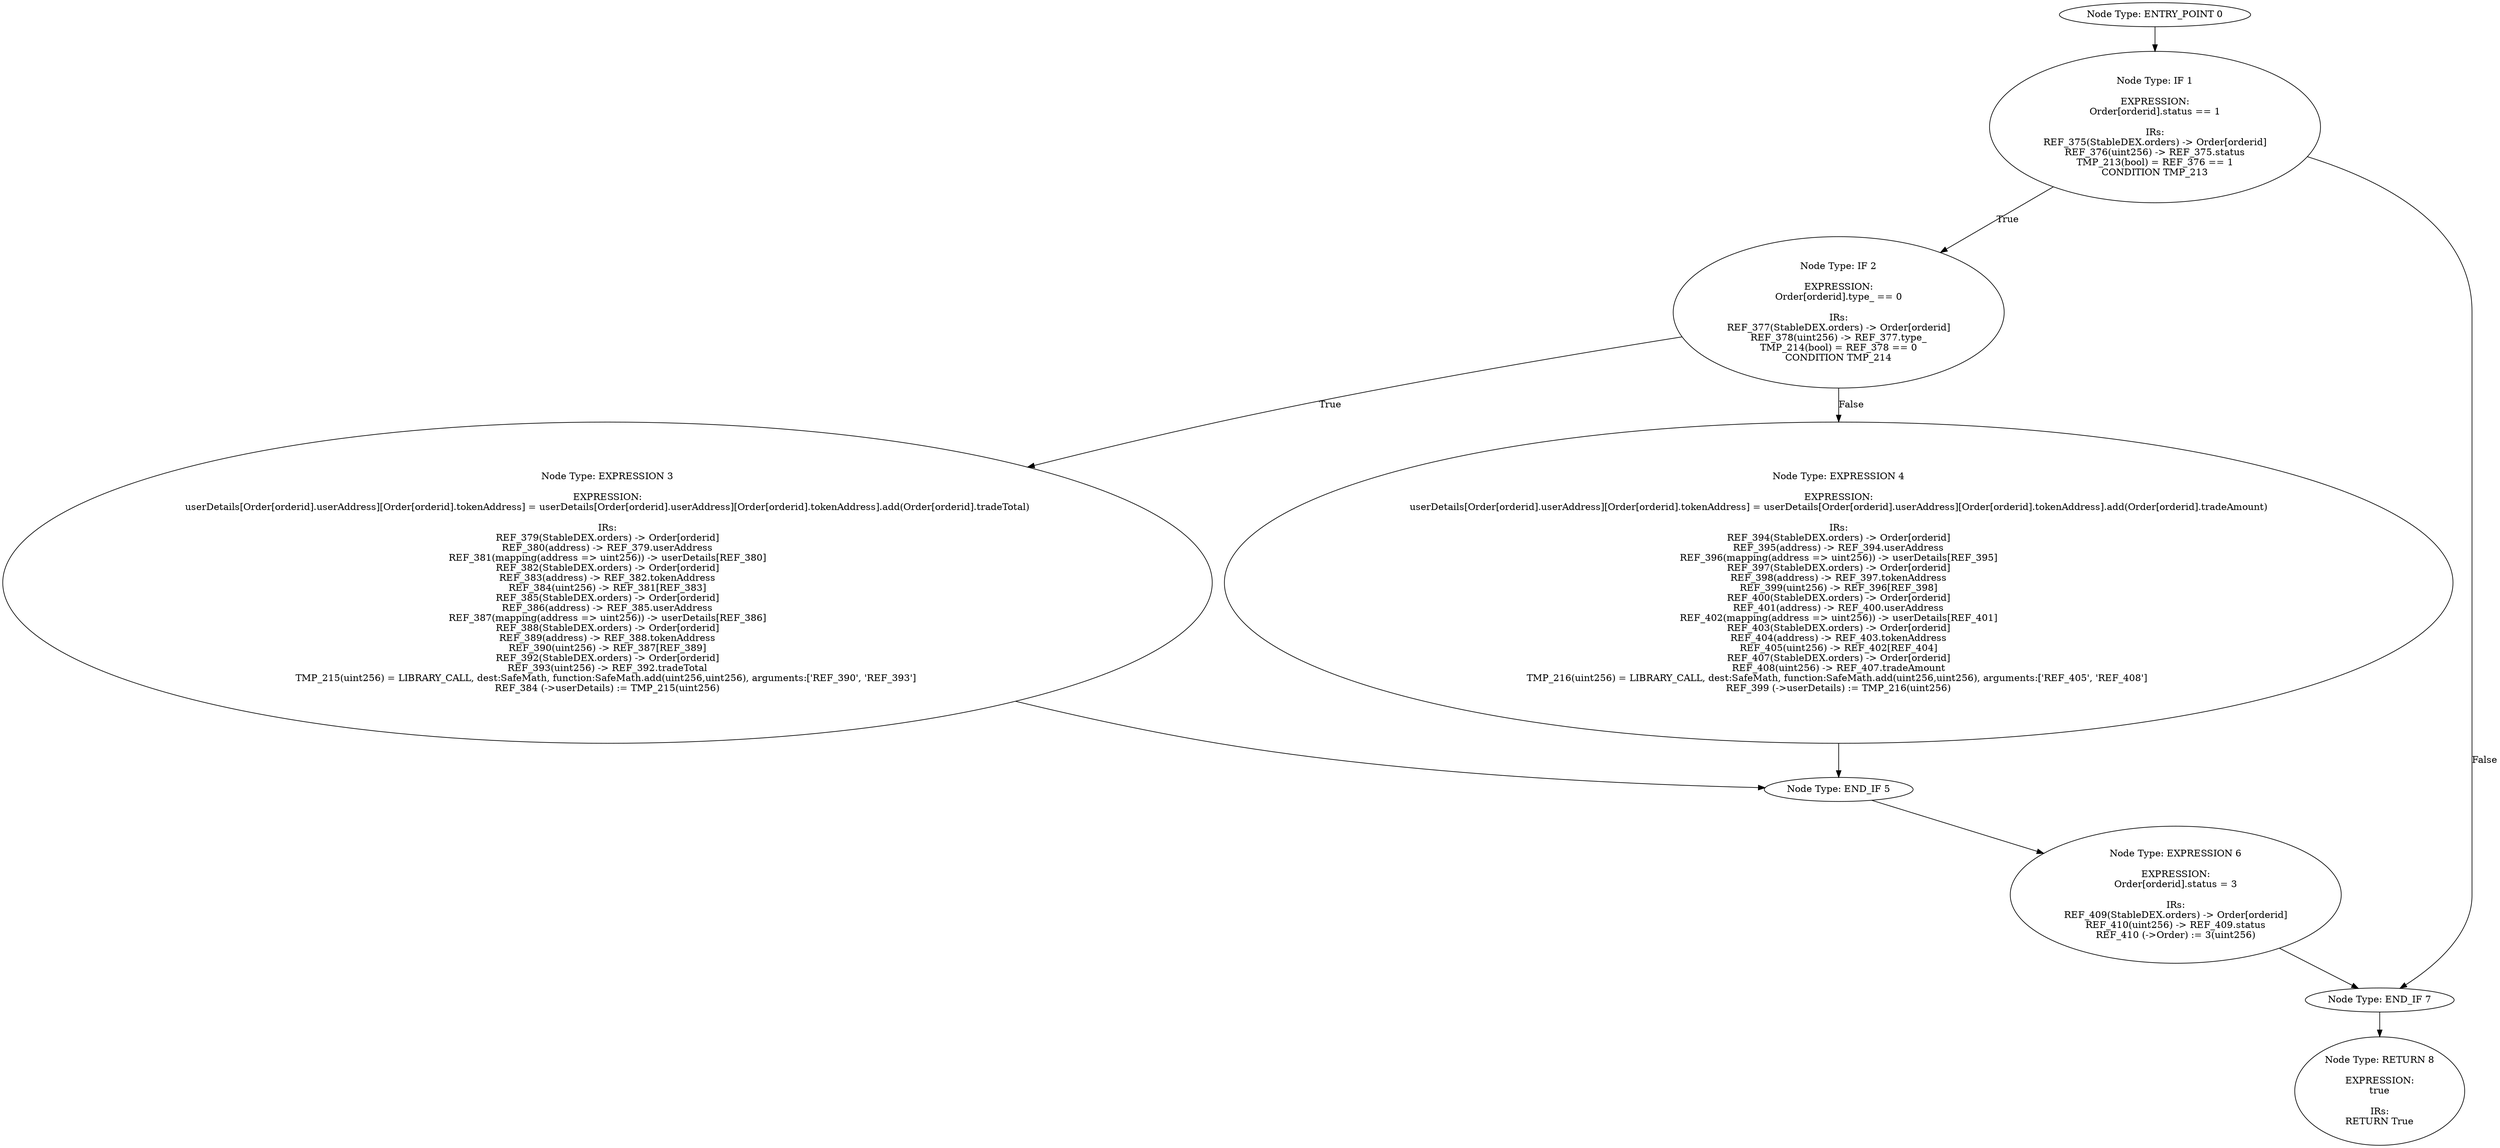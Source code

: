 digraph{
0[label="Node Type: ENTRY_POINT 0
"];
0->1;
1[label="Node Type: IF 1

EXPRESSION:
Order[orderid].status == 1

IRs:
REF_375(StableDEX.orders) -> Order[orderid]
REF_376(uint256) -> REF_375.status
TMP_213(bool) = REF_376 == 1
CONDITION TMP_213"];
1->2[label="True"];
1->7[label="False"];
2[label="Node Type: IF 2

EXPRESSION:
Order[orderid].type_ == 0

IRs:
REF_377(StableDEX.orders) -> Order[orderid]
REF_378(uint256) -> REF_377.type_
TMP_214(bool) = REF_378 == 0
CONDITION TMP_214"];
2->3[label="True"];
2->4[label="False"];
3[label="Node Type: EXPRESSION 3

EXPRESSION:
userDetails[Order[orderid].userAddress][Order[orderid].tokenAddress] = userDetails[Order[orderid].userAddress][Order[orderid].tokenAddress].add(Order[orderid].tradeTotal)

IRs:
REF_379(StableDEX.orders) -> Order[orderid]
REF_380(address) -> REF_379.userAddress
REF_381(mapping(address => uint256)) -> userDetails[REF_380]
REF_382(StableDEX.orders) -> Order[orderid]
REF_383(address) -> REF_382.tokenAddress
REF_384(uint256) -> REF_381[REF_383]
REF_385(StableDEX.orders) -> Order[orderid]
REF_386(address) -> REF_385.userAddress
REF_387(mapping(address => uint256)) -> userDetails[REF_386]
REF_388(StableDEX.orders) -> Order[orderid]
REF_389(address) -> REF_388.tokenAddress
REF_390(uint256) -> REF_387[REF_389]
REF_392(StableDEX.orders) -> Order[orderid]
REF_393(uint256) -> REF_392.tradeTotal
TMP_215(uint256) = LIBRARY_CALL, dest:SafeMath, function:SafeMath.add(uint256,uint256), arguments:['REF_390', 'REF_393'] 
REF_384 (->userDetails) := TMP_215(uint256)"];
3->5;
4[label="Node Type: EXPRESSION 4

EXPRESSION:
userDetails[Order[orderid].userAddress][Order[orderid].tokenAddress] = userDetails[Order[orderid].userAddress][Order[orderid].tokenAddress].add(Order[orderid].tradeAmount)

IRs:
REF_394(StableDEX.orders) -> Order[orderid]
REF_395(address) -> REF_394.userAddress
REF_396(mapping(address => uint256)) -> userDetails[REF_395]
REF_397(StableDEX.orders) -> Order[orderid]
REF_398(address) -> REF_397.tokenAddress
REF_399(uint256) -> REF_396[REF_398]
REF_400(StableDEX.orders) -> Order[orderid]
REF_401(address) -> REF_400.userAddress
REF_402(mapping(address => uint256)) -> userDetails[REF_401]
REF_403(StableDEX.orders) -> Order[orderid]
REF_404(address) -> REF_403.tokenAddress
REF_405(uint256) -> REF_402[REF_404]
REF_407(StableDEX.orders) -> Order[orderid]
REF_408(uint256) -> REF_407.tradeAmount
TMP_216(uint256) = LIBRARY_CALL, dest:SafeMath, function:SafeMath.add(uint256,uint256), arguments:['REF_405', 'REF_408'] 
REF_399 (->userDetails) := TMP_216(uint256)"];
4->5;
5[label="Node Type: END_IF 5
"];
5->6;
6[label="Node Type: EXPRESSION 6

EXPRESSION:
Order[orderid].status = 3

IRs:
REF_409(StableDEX.orders) -> Order[orderid]
REF_410(uint256) -> REF_409.status
REF_410 (->Order) := 3(uint256)"];
6->7;
7[label="Node Type: END_IF 7
"];
7->8;
8[label="Node Type: RETURN 8

EXPRESSION:
true

IRs:
RETURN True"];
}

